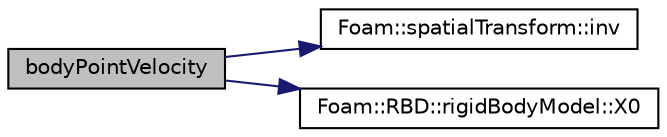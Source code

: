 digraph "bodyPointVelocity"
{
  bgcolor="transparent";
  edge [fontname="Helvetica",fontsize="10",labelfontname="Helvetica",labelfontsize="10"];
  node [fontname="Helvetica",fontsize="10",shape=record];
  rankdir="LR";
  Node1 [label="bodyPointVelocity",height=0.2,width=0.4,color="black", fillcolor="grey75", style="filled" fontcolor="black"];
  Node1 -> Node2 [color="midnightblue",fontsize="10",style="solid",fontname="Helvetica"];
  Node2 [label="Foam::spatialTransform::inv",height=0.2,width=0.4,color="black",URL="$classFoam_1_1spatialTransform.html#ac97ebdcd8dd277b8cfd16d911d4d7c17",tooltip="Return the inverse transformation tensor: X^-1. "];
  Node1 -> Node3 [color="midnightblue",fontsize="10",style="solid",fontname="Helvetica"];
  Node3 [label="Foam::RBD::rigidBodyModel::X0",height=0.2,width=0.4,color="black",URL="$classFoam_1_1RBD_1_1rigidBodyModel.html#a85f5c11c3801ec564f72be709ac38fdc",tooltip="Return the current transform to the global frame for the given body. "];
}
